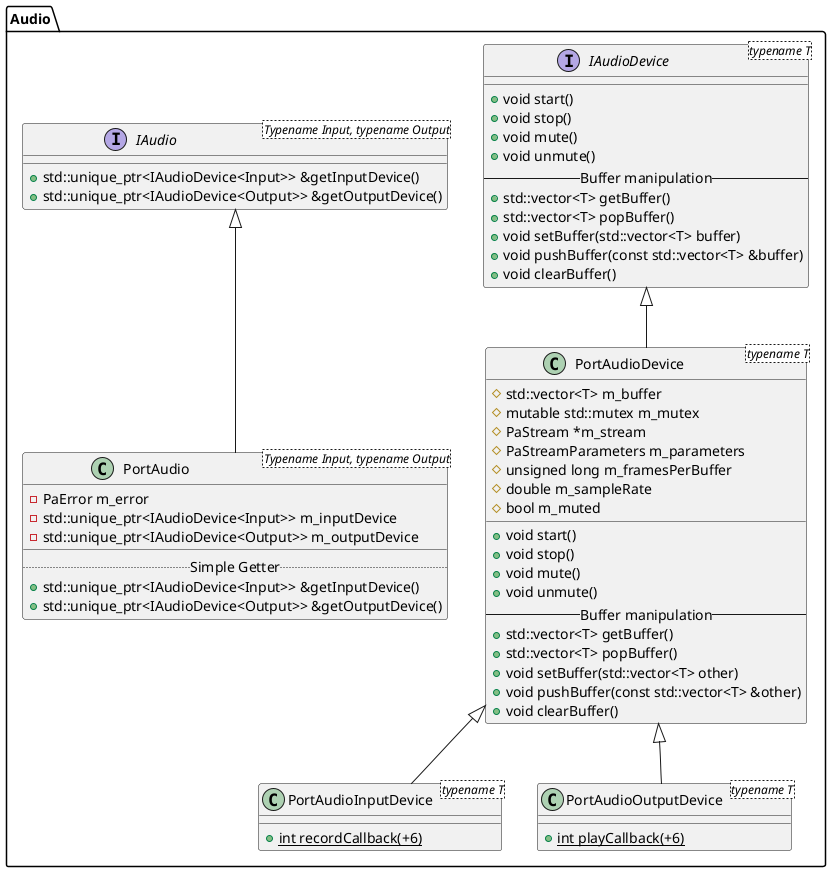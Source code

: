 @startuml Audio
package Audio <<Folder>> {
    Interface IAudioDevice <typename T> {
        ____
        +void start()
        +void stop()
        +void mute()
        +void unmute()
        -- Buffer manipulation --
        +std::vector<T> getBuffer()
        +std::vector<T> popBuffer()
        +void setBuffer(std::vector<T> buffer)
        +void pushBuffer(const std::vector<T> &buffer)
        +void clearBuffer()
    }
    Interface IAudio <Typename Input, typename Output> {
        +std::unique_ptr<IAudioDevice<Input>> &getInputDevice()
        +std::unique_ptr<IAudioDevice<Output>> &getOutputDevice()
    }

    Class PortAudio <Typename Input, typename Output>{
    -PaError m_error
    -std::unique_ptr<IAudioDevice<Input>> m_inputDevice
    -std::unique_ptr<IAudioDevice<Output>> m_outputDevice
    ____
    .. Simple Getter ..
    +std::unique_ptr<IAudioDevice<Input>> &getInputDevice()
    +std::unique_ptr<IAudioDevice<Output>> &getOutputDevice()
    }
    IAudio <|-- PortAudio

    Class PortAudioDevice <typename T> {
        #std::vector<T> m_buffer
        #mutable std::mutex m_mutex
        #PaStream *m_stream
        #PaStreamParameters m_parameters
        #unsigned long m_framesPerBuffer
        #double m_sampleRate
        #bool m_muted
        ____
        +void start()
        +void stop()
        +void mute()
        +void unmute()
        -- Buffer manipulation --
        +std::vector<T> getBuffer()
        +std::vector<T> popBuffer()
        +void setBuffer(std::vector<T> other)
        +void pushBuffer(const std::vector<T> &other)
        +void clearBuffer()
    }
    IAudioDevice <|-- PortAudioDevice

    Class PortAudioInputDevice <typename T> {
       +{static} int recordCallback(+6)
    }
    PortAudioDevice <|-- PortAudioInputDevice

    Class PortAudioOutputDevice <typename T> {
        +{static} int playCallback(+6)
    }
    PortAudioDevice <|-- PortAudioOutputDevice
}

@enduml